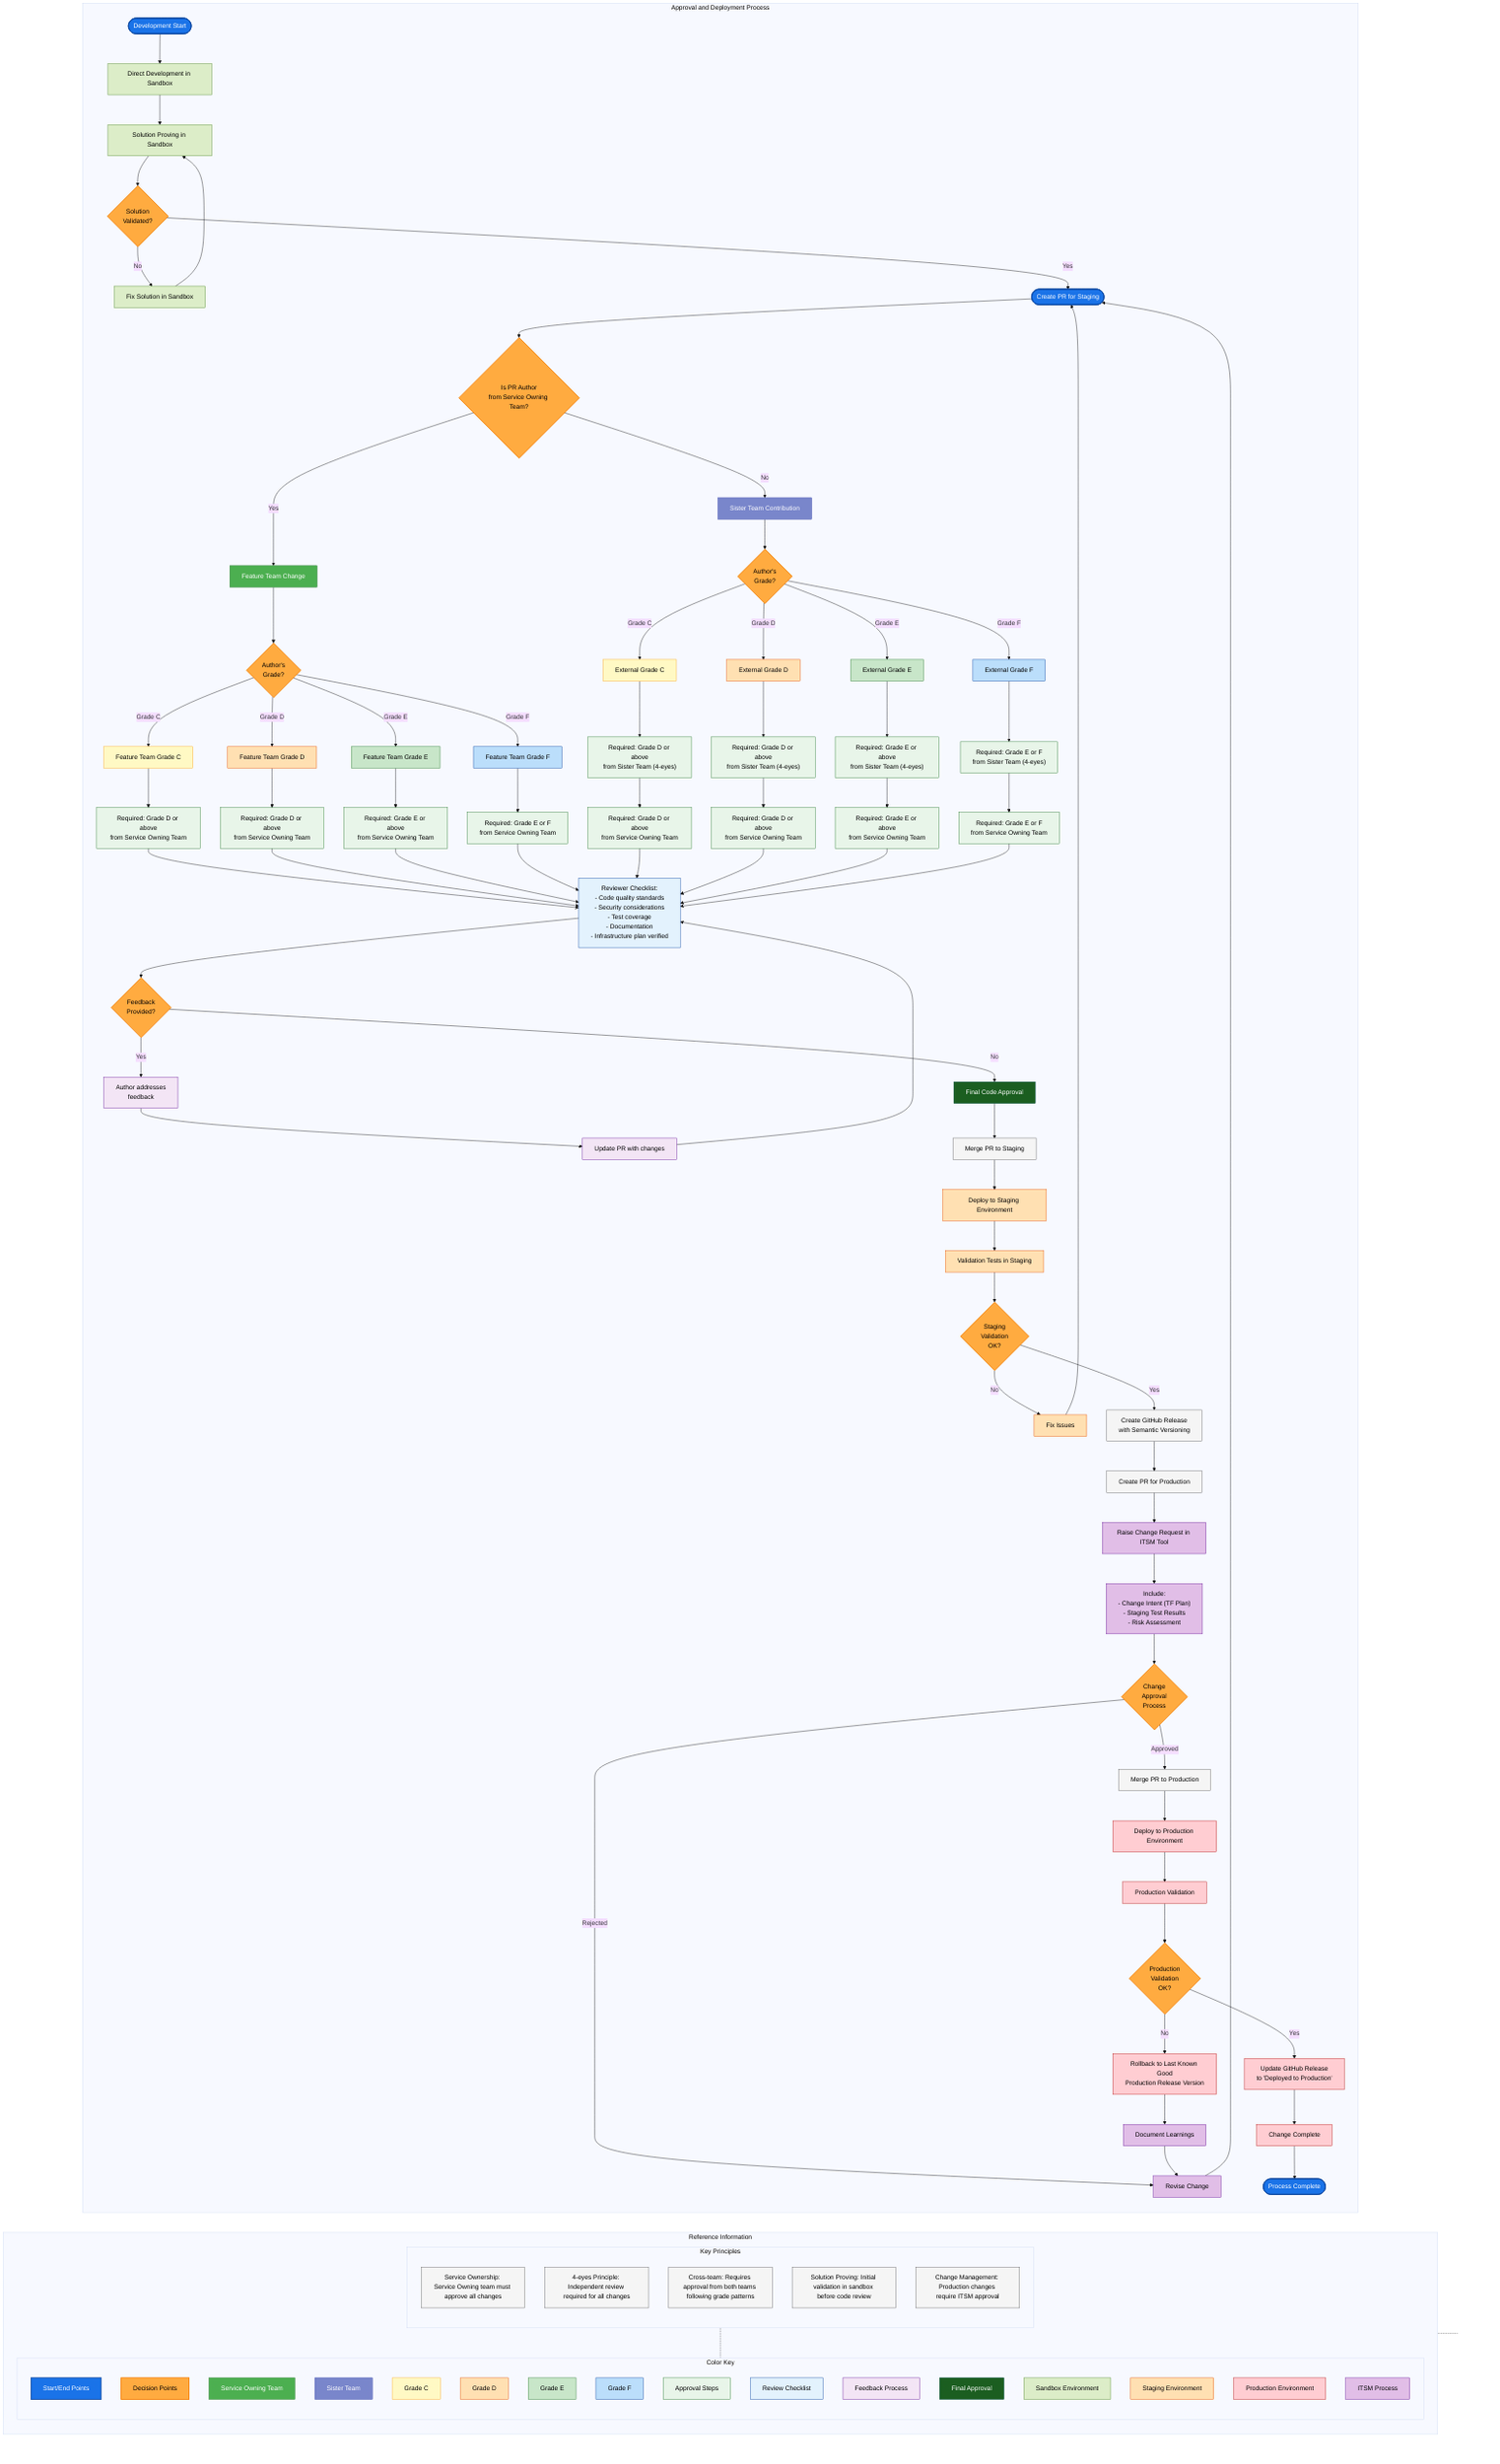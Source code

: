 %%{init: {'theme': 'base', 'themeVariables': { 'canvasBg': '#f0f0f0' }}}%%
flowchart LR
    %% Main flow colors
    classDef startEnd fill:#1a73e8,stroke:#0d47a1,color:white,stroke-width:2px
    classDef question fill:#ffab40,stroke:#f57c00,color:black,stroke-width:2px
    classDef process fill:#f5f5f5,stroke:#616161,color:black,stroke-width:1px
    classDef hidden fill:none,stroke:none,color:none
    
    %% Team colors
    classDef serviceOwning fill:#4caf50,stroke:#2e7d32,color:white,stroke-width:1px
    classDef sisterTeam fill:#7986cb,stroke:#3949ab,color:white,stroke-width:1px
    
    %% Grade colors
    classDef gradeC fill:#fff9c4,stroke:#f9a825,color:black,stroke-width:1px
    classDef gradeD fill:#ffe0b2,stroke:#e65100,color:black,stroke-width:1px
    classDef gradeE fill:#c8e6c9,stroke:#2e7d32,color:black,stroke-width:1px
    classDef gradeF fill:#bbdefb,stroke:#0d47a1,color:black,stroke-width:1px
    
    %% Approval colors
    classDef approval fill:#e8f5e9,stroke:#2e7d32,color:black,stroke-width:1px
    classDef reviewChecklist fill:#e3f2fd,stroke:#0d47a1,color:black,stroke-width:1px
    classDef feedback fill:#f3e5f5,stroke:#6a1b9a,color:black,stroke-width:1px
    classDef finalApproval fill:#1b5e20,stroke:#004d40,color:white,stroke-width:1px
    classDef noApproval fill:#e0e0e0,stroke:#424242,color:black,stroke-width:1px
    
    %% Environment colors
    classDef sandbox fill:#DCEDC8,stroke:#558b2f,color:black,stroke-width:1px
    classDef staging fill:#FFE0B2,stroke:#e65100,color:black,stroke-width:1px
    classDef production fill:#FFCDD2,stroke:#b71c1c,color:black,stroke-width:1px
    classDef itsm fill:#E1BEE7,stroke:#6a1b9a,color:black,stroke-width:1px
    
    subgraph Reference["Reference Information"]
        direction TB
        
        subgraph Principles["Key Principles"]
            direction TB
            p1["Service Ownership: Service Owning team must approve all changes"]
            p2["4-eyes Principle: Independent review required for all changes"]
            p3["Cross-team: Requires approval from both teams following grade patterns"]
            p4["Solution Proving: Initial validation in sandbox before code review"]
            p5["Change Management: Production changes require ITSM approval"]
        end
        
        subgraph ColorKey["Color Key"]
            direction TB
            k1["Start/End Points"]
            k2["Decision Points"]
            k3["Service Owning Team"]
            k4["Sister Team"]
            k5["Grade C"]
            k6["Grade D"]
            k7["Grade E"]
            k8["Grade F"]
            k9["Approval Steps"]
            k10["Review Checklist"]
            k11["Feedback Process"]
            k12["Final Approval"]
            k14["Sandbox Environment"]
            k15["Staging Environment"]
            k16["Production Environment"]
            k17["ITSM Process"]
        end
        
        %% Force side-by-side layout
        Principles -.- ColorKey
    end
    
    spacer1[" "]:::hidden
    Reference -.- spacer1:::hidden
    
    subgraph Process["Approval and Deployment Process"]
        direction TB
        %% Sandbox Development (No PR)
        DevStart([Development Start]) --> SandboxDev["Direct Development in Sandbox"]:::sandbox
        SandboxDev --> SolutionProving["Solution Proving in Sandbox"]:::sandbox
        SolutionProving --> SandboxValidation{Solution\nValidated?}
        
        SandboxValidation -->|No| FixSolution["Fix Solution in Sandbox"]:::sandbox
        SandboxValidation -->|Yes| PR([Create PR for Staging])
        
        FixSolution --> SolutionProving
        
        %% PR Approval Process for Staging
        PR --> OwnerCheck{Is PR Author\nfrom Service Owning Team?}
        
        OwnerCheck -->|Yes| InternalPath["Feature Team Change"]
        OwnerCheck -->|No| ExternalPath["Sister Team Contribution"]
        
        InternalPath --> InternalGradeCheck{Author's\nGrade?}
        ExternalPath --> ExternalGradeCheck{Author's\nGrade?}
        
        %% Feature team approval path
        InternalGradeCheck -->|Grade C| IC["Feature Team Grade C"]
        InternalGradeCheck -->|Grade D| ID["Feature Team Grade D"]
        InternalGradeCheck -->|Grade E| IE["Feature Team Grade E"]
        InternalGradeCheck -->|Grade F| IF["Feature Team Grade F"]
        
        IC --> ICApproval["Required: Grade D or above\nfrom Service Owning Team"]
        ID --> IDApproval["Required: Grade D or above\nfrom Service Owning Team"]
        IE --> IEApproval["Required: Grade E or above\nfrom Service Owning Team"]
        IF --> IFApproval["Required: Grade E or F\nfrom Service Owning Team"]
        
        %% Sister team approval path
        ExternalGradeCheck -->|Grade C| EC["External Grade C"]
        ExternalGradeCheck -->|Grade D| ED["External Grade D"]
        ExternalGradeCheck -->|Grade E| EE["External Grade E"]
        ExternalGradeCheck -->|Grade F| EF["External Grade F"]
        
        %% Sister team internal 4-eyes check
        EC --> ECApproval["Required: Grade D or above\nfrom Sister Team (4-eyes)"]
        ED --> EDApproval["Required: Grade D or above\nfrom Sister Team (4-eyes)"]
        EE --> EEApproval["Required: Grade E or above\nfrom Sister Team (4-eyes)"]
        EF --> EFApproval["Required: Grade E or F\nfrom Sister Team (4-eyes)"]
        
        %% Service owning team approval (same grade pattern)
        ECApproval --> OCApproval["Required: Grade D or above\nfrom Service Owning Team"]
        EDApproval --> ODApproval["Required: Grade D or above\nfrom Service Owning Team"]
        EEApproval --> OEApproval["Required: Grade E or above\nfrom Service Owning Team"]
        EFApproval --> OFApproval["Required: Grade E or F\nfrom Service Owning Team"]
        
        %% Connect all approval paths to review checklist
        ICApproval --> ReviewChecklist
        IDApproval --> ReviewChecklist
        IEApproval --> ReviewChecklist
        IFApproval --> ReviewChecklist
        
        OCApproval --> ReviewChecklist
        ODApproval --> ReviewChecklist
        OEApproval --> ReviewChecklist
        OFApproval --> ReviewChecklist
        
        ReviewChecklist["Reviewer Checklist:\n- Code quality standards\n- Security considerations\n- Test coverage\n- Documentation\n- Infrastructure plan verified"] --> FeedbackLoop{Feedback\nProvided?}
        
        FeedbackLoop -->|Yes| AddressFeedback["Author addresses\nfeedback"]:::feedback
        FeedbackLoop -->|No| FinalCodeApproval["Final Code Approval"]
        
        %% NEW STEP: Update PR after addressing feedback
        AddressFeedback --> UpdatePR["Update PR with changes"]:::feedback
        UpdatePR --> ReviewChecklist
        
        %% Final staging deployment
        FinalCodeApproval --> MergePRStaging["Merge PR to Staging"]
        MergePRStaging --> DeployStaging["Deploy to Staging Environment"]:::staging
        
        DeployStaging --> StagingTest["Validation Tests in Staging"]:::staging
        StagingTest --> StagingOK{Staging\nValidation\nOK?}
        StagingOK -->|No| FixStaging["Fix Issues"]:::staging
        StagingOK -->|Yes| CreateGitHubRelease["Create GitHub Release\nwith Semantic Versioning"]
CreateGitHubRelease --> CreatePRProd["Create PR for Production"]
        
        CreatePRProd --> RaiseITSM["Raise Change Request in ITSM Tool"]:::itsm
        
        FixStaging --> PR
        
        %% Production Path via ITSM
        RaiseITSM --> ITSMDetails["Include:\n- Change Intent (TF Plan)\n- Staging Test Results\n- Risk Assessment"]:::itsm
        ITSMDetails --> ChangeApproval{Change\nApproval\nProcess}
        
        ChangeApproval -->|Rejected| ReviseChange["Revise Change"]:::itsm
        ChangeApproval -->|Approved| MergePRProd["Merge PR to Production"]
        
        MergePRProd --> ProdEnv["Deploy to Production Environment"]:::production
        
        ReviseChange --> PR
        
        ProdEnv --> ProdValidation["Production Validation"]:::production
        ProdValidation --> ProdOK{Production\nValidation\nOK?}
        
        ProdOK -->|No| Rollback["Rollback to Last Known Good\nProduction Release Version"]:::production
        ProdOK -->|Yes| UpdateRelease["Update GitHub Release\nto 'Deployed to Production'"]:::production
UpdateRelease --> Complete["Change Complete"]:::production
        
        Rollback --> LearnFromFailure["Document Learnings"]:::itsm
        LearnFromFailure --> ReviseChange
        
        Complete --> Completion([Process Complete])
    end
    
    %% Apply classes
    class DevStart,PR,Completion startEnd
    class OwnerCheck,InternalGradeCheck,ExternalGradeCheck,FeedbackLoop,SandboxValidation,StagingOK,ChangeApproval,ProdOK question
    class InternalPath,IC,ID,IE,IF serviceOwning
    class ExternalPath,EC,ED,EE,EF sisterTeam
    class MergePRStaging,CreateGitHubRelease,CreatePRProd,MergePRProd process
    
    %% Grade-specific node colors
    class IC,EC gradeC
    class ID,ED gradeD
    class IE,EE gradeE
    class IF,EF gradeF
    
    %% Process node colors
    class ECApproval,EDApproval,EEApproval,EFApproval approval
    class ICApproval,IDApproval,IEApproval,IFApproval approval
    class OCApproval,ODApproval,OEApproval,OFApproval approval
    class ReviewChecklist reviewChecklist
    class AddressFeedback,UpdatePR feedback
    class FinalCodeApproval finalApproval
    
    %% Environment node colors
    class SandboxDev,SolutionProving,FixSolution sandbox
    class DeployStaging,StagingTest,FixStaging staging
    class ProdEnv,ProdValidation,Rollback,Complete,UpdateRelease production
    class RaiseITSM,ITSMDetails,ReviseChange,LearnFromFailure itsm
    
    %% Apply classes to color key
    class k1 startEnd
    class k2 question
    class k3 serviceOwning
    class k4 sisterTeam
    class k5 gradeC
    class k6 gradeD
    class k7 gradeE
    class k8 gradeF
    class k9 approval
    class k10 reviewChecklist
    class k11 feedback
    class k12 finalApproval
    class k14 sandbox
    class k15 staging
    class k16 production
    class k17 itsm
    class p1,p2,p3,p4,p5 process